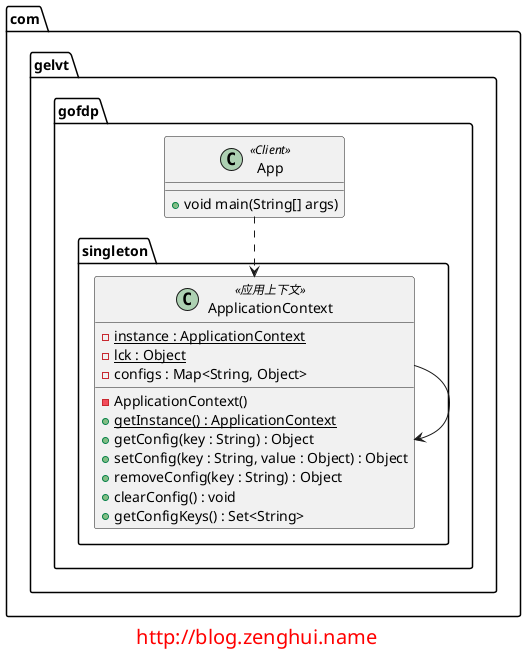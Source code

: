 @startuml

package com.gelvt.gofdp.singleton{


    class ApplicationContext <<应用上下文>> {
        - instance : ApplicationContext {static}
        - lck : Object {static}
        - configs : Map<String, Object>
        - ApplicationContext()
        + getInstance() : ApplicationContext {static}
        + getConfig(key : String) : Object
        + setConfig(key : String, value : Object) : Object
        + removeConfig(key : String) : Object
        + clearConfig() : void
        + getConfigKeys() : Set<String>
    }

    ApplicationContext --> ApplicationContext

}

package com.gelvt.gofdp{
    class App <<Client>>{
        + void main(String[] args)
    }
}

App ..> ApplicationContext


footer
<font size="20" color="red">http://blog.zenghui.name</font>
endfooter

@enduml
